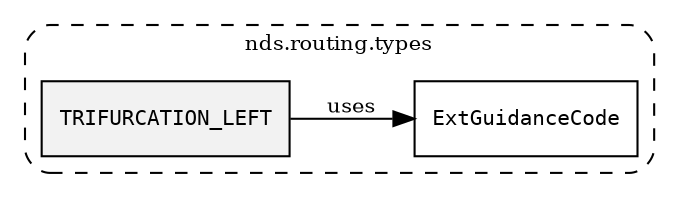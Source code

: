 /**
 * This dot file creates symbol collaboration diagram for TRIFURCATION_LEFT.
 */
digraph ZSERIO
{
    node [shape=box, fontsize=10];
    rankdir="LR";
    fontsize=10;
    tooltip="TRIFURCATION_LEFT collaboration diagram";

    subgraph "cluster_nds.routing.types"
    {
        style="dashed, rounded";
        label="nds.routing.types";
        tooltip="Package nds.routing.types";
        href="../../../content/packages/nds.routing.types.html#Package-nds-routing-types";
        target="_parent";

        "TRIFURCATION_LEFT" [style="filled", fillcolor="#0000000D", target="_parent", label=<<font face="monospace"><table align="center" border="0" cellspacing="0" cellpadding="0"><tr><td href="../../../content/packages/nds.routing.types.html#Constant-TRIFURCATION_LEFT" title="Constant defined in nds.routing.types">TRIFURCATION_LEFT</td></tr></table></font>>];
        "ExtGuidanceCode" [target="_parent", label=<<font face="monospace"><table align="center" border="0" cellspacing="0" cellpadding="0"><tr><td href="../../../content/packages/nds.routing.types.html#Subtype-ExtGuidanceCode" title="Subtype defined in nds.routing.types">ExtGuidanceCode</td></tr></table></font>>];
    }

    "TRIFURCATION_LEFT" -> "ExtGuidanceCode" [label="uses", fontsize=10];
}
